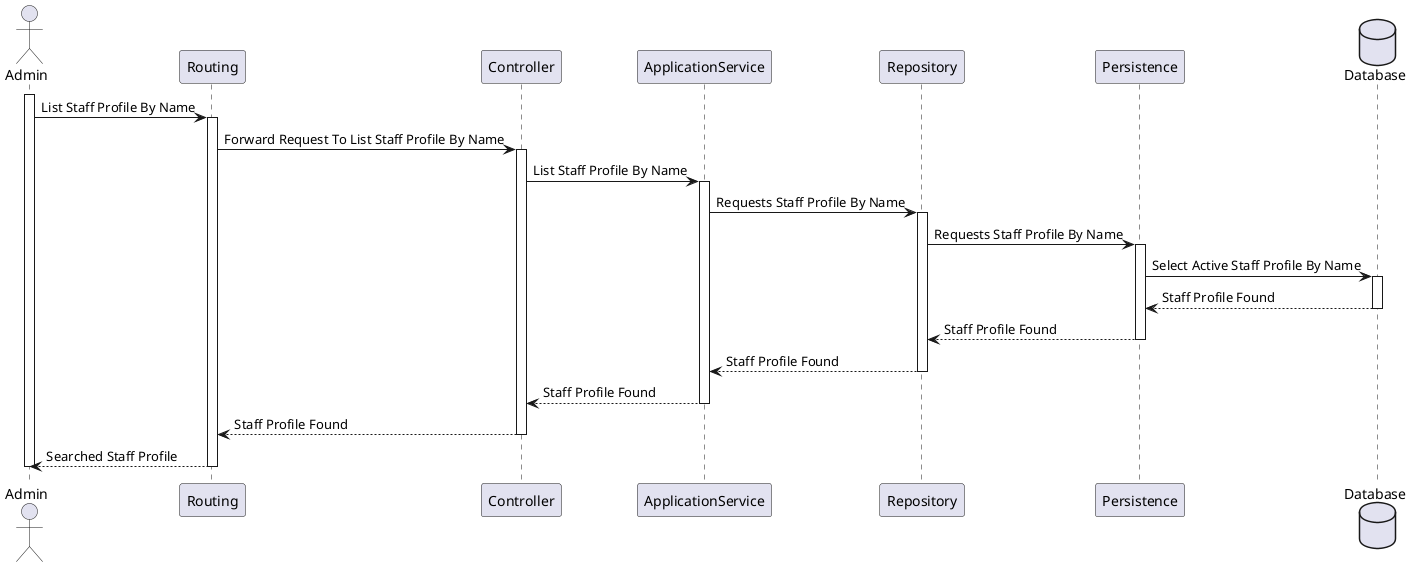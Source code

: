 ﻿@startuml
actor Admin
participant Routing
participant Controller
participant ApplicationService
participant Repository
participant Persistence
database Database

activate Admin

Admin -> Routing: List Staff Profile By Name
activate Routing

Routing -> Controller: Forward Request To List Staff Profile By Name
activate Controller

Controller -> ApplicationService: List Staff Profile By Name
activate ApplicationService

ApplicationService -> Repository: Requests Staff Profile By Name
activate Repository

Repository -> Persistence: Requests Staff Profile By Name
activate Persistence

Persistence -> Database: Select Active Staff Profile By Name
activate Database

Database --> Persistence: Staff Profile Found
deactivate Database

Persistence --> Repository: Staff Profile Found
deactivate Persistence

Repository --> ApplicationService: Staff Profile Found
deactivate Repository

ApplicationService --> Controller: Staff Profile Found
deactivate ApplicationService

Controller --> Routing: Staff Profile Found
deactivate Controller

Routing --> Admin: Searched Staff Profile
deactivate Routing

deactivate Admin

@enduml
